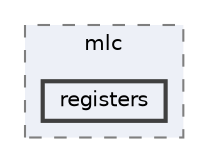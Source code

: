 digraph "/home/runner/work/machine-learning-compilers/machine-learning-compilers/include/mlc/registers"
{
 // LATEX_PDF_SIZE
  bgcolor="transparent";
  edge [fontname=Helvetica,fontsize=10,labelfontname=Helvetica,labelfontsize=10];
  node [fontname=Helvetica,fontsize=10,shape=box,height=0.2,width=0.4];
  compound=true
  subgraph clusterdir_b82d16d449f0266f2e3e94ead4ca0d61 {
    graph [ bgcolor="#edf0f7", pencolor="grey50", label="mlc", fontname=Helvetica,fontsize=10 style="filled,dashed", URL="dir_b82d16d449f0266f2e3e94ead4ca0d61.html",tooltip=""]
  dir_15a5dc99149cbbd85f31486086f03813 [label="registers", fillcolor="#edf0f7", color="grey25", style="filled,bold", URL="dir_15a5dc99149cbbd85f31486086f03813.html",tooltip=""];
  }
}
